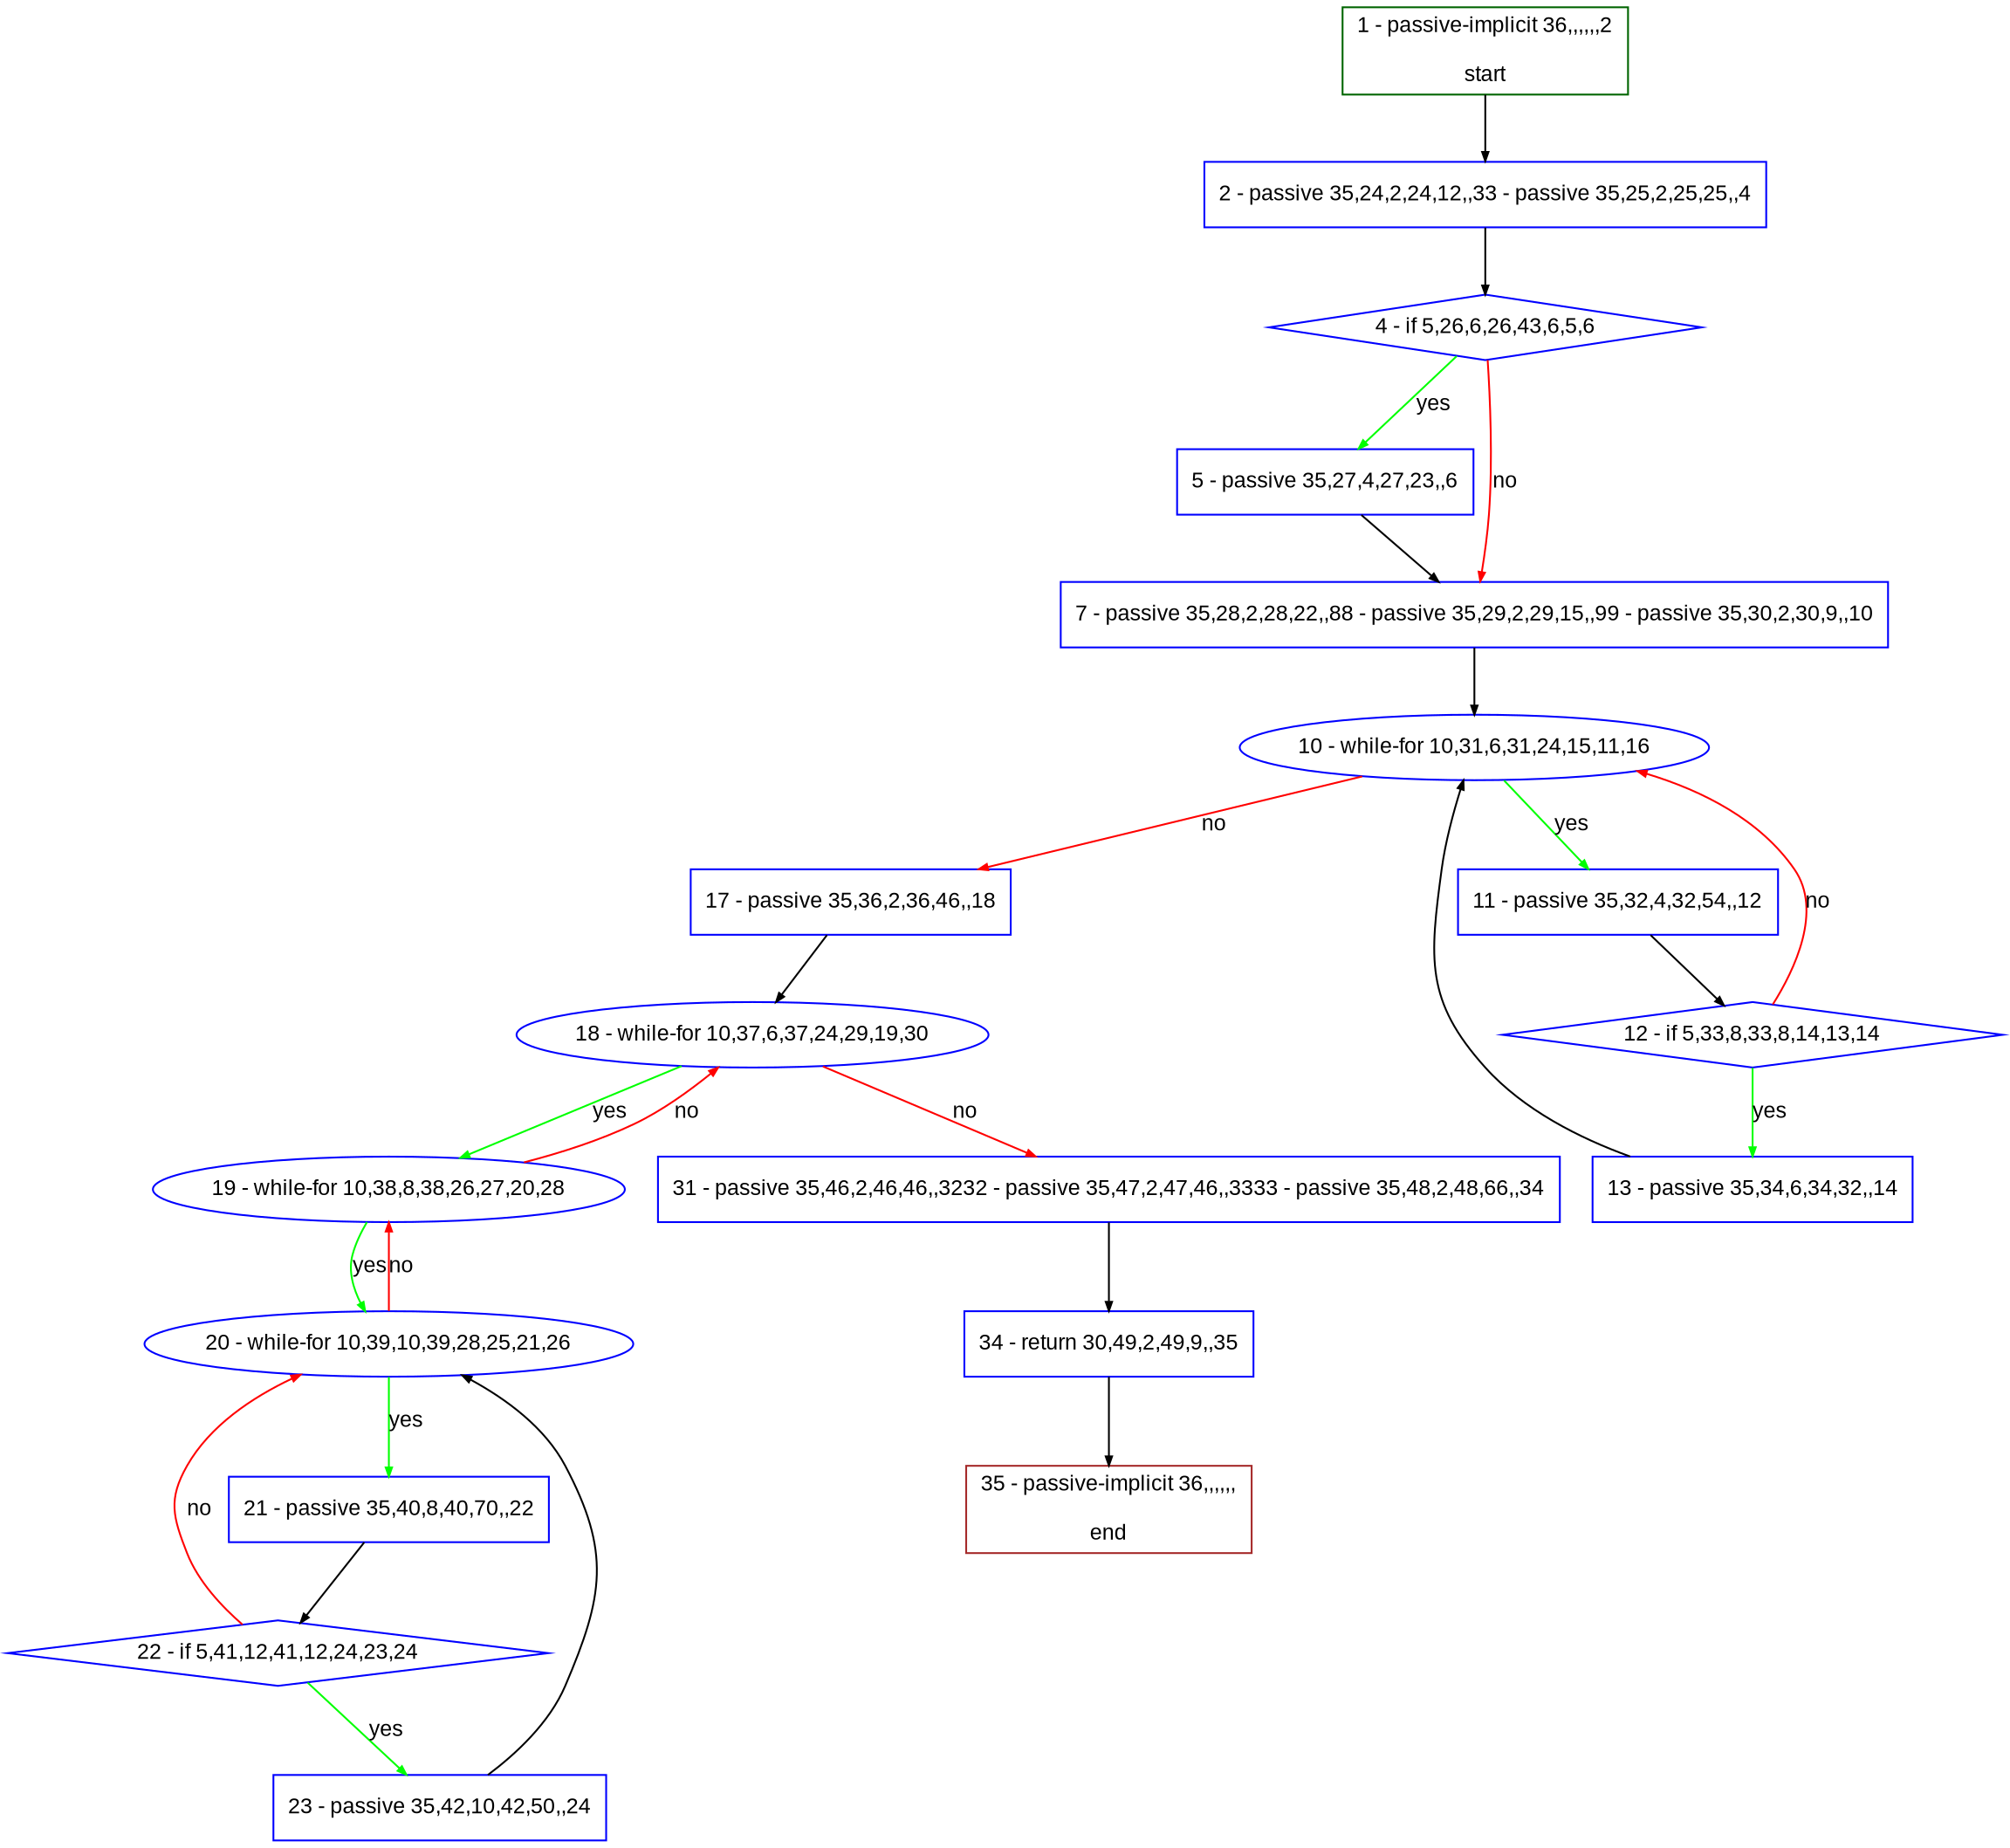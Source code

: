 digraph "" {
  graph [pack="true", label="", fontsize="12", packmode="clust", fontname="Arial", fillcolor="#FFFFCC", bgcolor="white", style="rounded,filled", compound="true"];
  node [node_initialized="no", label="", color="grey", fontsize="12", fillcolor="white", fontname="Arial", style="filled", shape="rectangle", compound="true", fixedsize="false"];
  edge [fontcolor="black", arrowhead="normal", arrowtail="none", arrowsize="0.5", ltail="", label="", color="black", fontsize="12", lhead="", fontname="Arial", dir="forward", compound="true"];
  __N1 [label="2 - passive 35,24,2,24,12,,33 - passive 35,25,2,25,25,,4", color="#0000ff", fillcolor="#ffffff", style="filled", shape="box"];
  __N2 [label="1 - passive-implicit 36,,,,,,2\n\nstart", color="#006400", fillcolor="#ffffff", style="filled", shape="box"];
  __N3 [label="4 - if 5,26,6,26,43,6,5,6", color="#0000ff", fillcolor="#ffffff", style="filled", shape="diamond"];
  __N4 [label="5 - passive 35,27,4,27,23,,6", color="#0000ff", fillcolor="#ffffff", style="filled", shape="box"];
  __N5 [label="7 - passive 35,28,2,28,22,,88 - passive 35,29,2,29,15,,99 - passive 35,30,2,30,9,,10", color="#0000ff", fillcolor="#ffffff", style="filled", shape="box"];
  __N6 [label="10 - while-for 10,31,6,31,24,15,11,16", color="#0000ff", fillcolor="#ffffff", style="filled", shape="oval"];
  __N7 [label="11 - passive 35,32,4,32,54,,12", color="#0000ff", fillcolor="#ffffff", style="filled", shape="box"];
  __N8 [label="17 - passive 35,36,2,36,46,,18", color="#0000ff", fillcolor="#ffffff", style="filled", shape="box"];
  __N9 [label="12 - if 5,33,8,33,8,14,13,14", color="#0000ff", fillcolor="#ffffff", style="filled", shape="diamond"];
  __N10 [label="13 - passive 35,34,6,34,32,,14", color="#0000ff", fillcolor="#ffffff", style="filled", shape="box"];
  __N11 [label="18 - while-for 10,37,6,37,24,29,19,30", color="#0000ff", fillcolor="#ffffff", style="filled", shape="oval"];
  __N12 [label="19 - while-for 10,38,8,38,26,27,20,28", color="#0000ff", fillcolor="#ffffff", style="filled", shape="oval"];
  __N13 [label="31 - passive 35,46,2,46,46,,3232 - passive 35,47,2,47,46,,3333 - passive 35,48,2,48,66,,34", color="#0000ff", fillcolor="#ffffff", style="filled", shape="box"];
  __N14 [label="20 - while-for 10,39,10,39,28,25,21,26", color="#0000ff", fillcolor="#ffffff", style="filled", shape="oval"];
  __N15 [label="21 - passive 35,40,8,40,70,,22", color="#0000ff", fillcolor="#ffffff", style="filled", shape="box"];
  __N16 [label="22 - if 5,41,12,41,12,24,23,24", color="#0000ff", fillcolor="#ffffff", style="filled", shape="diamond"];
  __N17 [label="23 - passive 35,42,10,42,50,,24", color="#0000ff", fillcolor="#ffffff", style="filled", shape="box"];
  __N18 [label="34 - return 30,49,2,49,9,,35", color="#0000ff", fillcolor="#ffffff", style="filled", shape="box"];
  __N19 [label="35 - passive-implicit 36,,,,,,\n\nend", color="#a52a2a", fillcolor="#ffffff", style="filled", shape="box"];
  __N2 -> __N1 [arrowhead="normal", arrowtail="none", color="#000000", label="", dir="forward"];
  __N1 -> __N3 [arrowhead="normal", arrowtail="none", color="#000000", label="", dir="forward"];
  __N3 -> __N4 [arrowhead="normal", arrowtail="none", color="#00ff00", label="yes", dir="forward"];
  __N3 -> __N5 [arrowhead="normal", arrowtail="none", color="#ff0000", label="no", dir="forward"];
  __N4 -> __N5 [arrowhead="normal", arrowtail="none", color="#000000", label="", dir="forward"];
  __N5 -> __N6 [arrowhead="normal", arrowtail="none", color="#000000", label="", dir="forward"];
  __N6 -> __N7 [arrowhead="normal", arrowtail="none", color="#00ff00", label="yes", dir="forward"];
  __N6 -> __N8 [arrowhead="normal", arrowtail="none", color="#ff0000", label="no", dir="forward"];
  __N7 -> __N9 [arrowhead="normal", arrowtail="none", color="#000000", label="", dir="forward"];
  __N9 -> __N6 [arrowhead="normal", arrowtail="none", color="#ff0000", label="no", dir="forward"];
  __N9 -> __N10 [arrowhead="normal", arrowtail="none", color="#00ff00", label="yes", dir="forward"];
  __N10 -> __N6 [arrowhead="normal", arrowtail="none", color="#000000", label="", dir="forward"];
  __N8 -> __N11 [arrowhead="normal", arrowtail="none", color="#000000", label="", dir="forward"];
  __N11 -> __N12 [arrowhead="normal", arrowtail="none", color="#00ff00", label="yes", dir="forward"];
  __N12 -> __N11 [arrowhead="normal", arrowtail="none", color="#ff0000", label="no", dir="forward"];
  __N11 -> __N13 [arrowhead="normal", arrowtail="none", color="#ff0000", label="no", dir="forward"];
  __N12 -> __N14 [arrowhead="normal", arrowtail="none", color="#00ff00", label="yes", dir="forward"];
  __N14 -> __N12 [arrowhead="normal", arrowtail="none", color="#ff0000", label="no", dir="forward"];
  __N14 -> __N15 [arrowhead="normal", arrowtail="none", color="#00ff00", label="yes", dir="forward"];
  __N15 -> __N16 [arrowhead="normal", arrowtail="none", color="#000000", label="", dir="forward"];
  __N16 -> __N14 [arrowhead="normal", arrowtail="none", color="#ff0000", label="no", dir="forward"];
  __N16 -> __N17 [arrowhead="normal", arrowtail="none", color="#00ff00", label="yes", dir="forward"];
  __N17 -> __N14 [arrowhead="normal", arrowtail="none", color="#000000", label="", dir="forward"];
  __N13 -> __N18 [arrowhead="normal", arrowtail="none", color="#000000", label="", dir="forward"];
  __N18 -> __N19 [arrowhead="normal", arrowtail="none", color="#000000", label="", dir="forward"];
}
